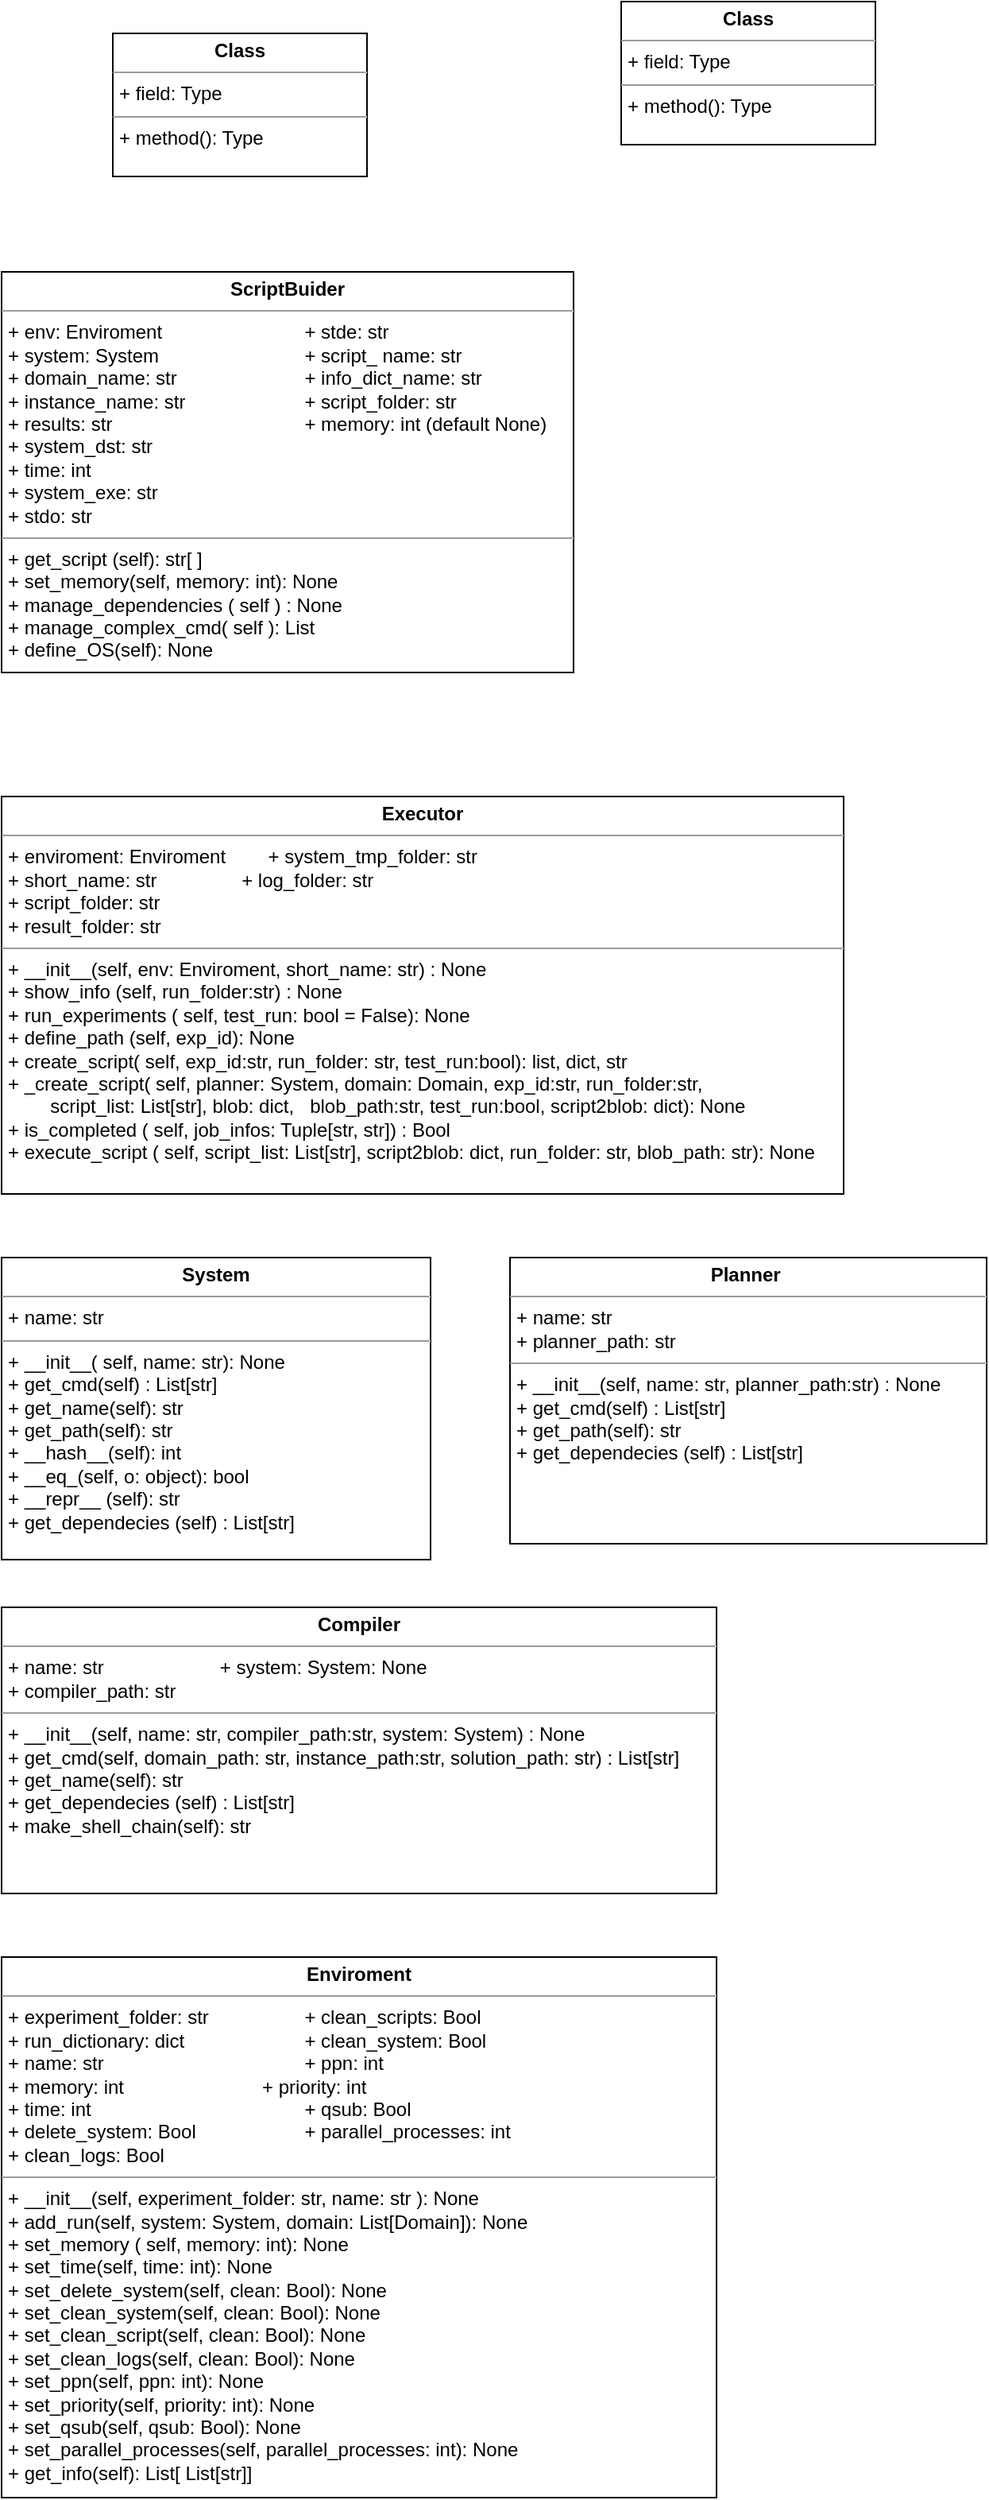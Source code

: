 <mxfile version="22.1.0" type="github">
  <diagram id="C5RBs43oDa-KdzZeNtuy" name="Page-1">
    <mxGraphModel dx="954" dy="1010" grid="1" gridSize="10" guides="1" tooltips="1" connect="1" arrows="1" fold="1" page="0" pageScale="1" pageWidth="827" pageHeight="1169" math="0" shadow="0">
      <root>
        <mxCell id="WIyWlLk6GJQsqaUBKTNV-0" />
        <mxCell id="WIyWlLk6GJQsqaUBKTNV-1" parent="WIyWlLk6GJQsqaUBKTNV-0" />
        <mxCell id="jto_eg78l7eu2tc0QIZQ-4" value="&lt;p style=&quot;margin:0px;margin-top:4px;text-align:center;&quot;&gt;&lt;b&gt;ScriptBuider&lt;/b&gt;&lt;/p&gt;&lt;hr size=&quot;1&quot;&gt;&lt;p style=&quot;margin:0px;margin-left:4px;&quot;&gt;+ env: Enviroment&lt;span style=&quot;white-space: pre;&quot;&gt;&#x9;&lt;/span&gt;&lt;span style=&quot;white-space: pre;&quot;&gt;&#x9;&lt;/span&gt;&lt;span style=&quot;white-space: pre;&quot;&gt;&#x9;&lt;/span&gt;&lt;span style=&quot;white-space: pre;&quot;&gt;&#x9;&lt;/span&gt;+ stde: str&lt;/p&gt;&lt;p style=&quot;margin:0px;margin-left:4px;&quot;&gt;&lt;span style=&quot;background-color: initial;&quot;&gt;+ system: System&lt;span style=&quot;white-space: pre;&quot;&gt;&#x9;&lt;/span&gt;&lt;span style=&quot;white-space: pre;&quot;&gt;&#x9;&lt;/span&gt;&lt;span style=&quot;white-space: pre;&quot;&gt;&#x9;&lt;/span&gt;&lt;span style=&quot;white-space: pre;&quot;&gt;&#x9;&lt;/span&gt;+ script_ name: str&lt;/span&gt;&lt;br&gt;&lt;/p&gt;&lt;p style=&quot;margin:0px;margin-left:4px;&quot;&gt;+ domain_name: str&lt;span style=&quot;white-space: pre;&quot;&gt;&#x9;&lt;/span&gt;&lt;span style=&quot;white-space: pre;&quot;&gt;&#x9;&lt;/span&gt;&lt;span style=&quot;white-space: pre;&quot;&gt;&#x9;&lt;/span&gt;+ info_dict_name: str&lt;/p&gt;&lt;p style=&quot;margin:0px;margin-left:4px;&quot;&gt;+ instance_name: str&lt;span style=&quot;white-space: pre;&quot;&gt;&#x9;&lt;/span&gt;&lt;span style=&quot;white-space: pre;&quot;&gt;&#x9;&lt;/span&gt;&lt;span style=&quot;white-space: pre;&quot;&gt;&#x9;&lt;/span&gt;+ script_folder: str&lt;/p&gt;&lt;p style=&quot;margin:0px;margin-left:4px;&quot;&gt;+ results: str&lt;span style=&quot;white-space: pre;&quot;&gt;&#x9;&lt;/span&gt;&lt;span style=&quot;white-space: pre;&quot;&gt;&#x9;&lt;/span&gt;&lt;span style=&quot;white-space: pre;&quot;&gt;&#x9;&lt;/span&gt;&lt;span style=&quot;white-space: pre;&quot;&gt;&#x9;&lt;/span&gt;&lt;span style=&quot;white-space: pre;&quot;&gt;&#x9;&lt;/span&gt;+ memory: int (default None)&lt;/p&gt;&lt;p style=&quot;margin:0px;margin-left:4px;&quot;&gt;+ system_dst: str&lt;span style=&quot;white-space: pre;&quot;&gt;&#x9;&lt;/span&gt;&lt;span style=&quot;white-space: pre;&quot;&gt;&#x9;&lt;/span&gt;&lt;span style=&quot;white-space: pre;&quot;&gt;&#x9;&lt;/span&gt;&lt;span style=&quot;white-space: pre;&quot;&gt;&#x9;&lt;/span&gt;&lt;/p&gt;&lt;p style=&quot;margin:0px;margin-left:4px;&quot;&gt;+ time: int&lt;/p&gt;&lt;p style=&quot;margin:0px;margin-left:4px;&quot;&gt;+ system_exe: str&lt;/p&gt;&lt;p style=&quot;margin:0px;margin-left:4px;&quot;&gt;+ stdo: str&lt;/p&gt;&lt;hr size=&quot;1&quot;&gt;&lt;p style=&quot;margin:0px;margin-left:4px;&quot;&gt;+ get_script (self): str[ ]&lt;/p&gt;&lt;p style=&quot;margin:0px;margin-left:4px;&quot;&gt;+ set_memory(self, memory: int): None&lt;/p&gt;&lt;p style=&quot;margin:0px;margin-left:4px;&quot;&gt;+ manage_dependencies ( self ) : None&lt;/p&gt;&lt;p style=&quot;margin:0px;margin-left:4px;&quot;&gt;+ manage_complex_cmd( self ): List&lt;/p&gt;&lt;p style=&quot;margin:0px;margin-left:4px;&quot;&gt;+ define_OS(self): None&lt;/p&gt;" style="verticalAlign=top;align=left;overflow=fill;fontSize=12;fontFamily=Helvetica;html=1;whiteSpace=wrap;" vertex="1" parent="WIyWlLk6GJQsqaUBKTNV-1">
          <mxGeometry x="20" y="40" width="360" height="252" as="geometry" />
        </mxCell>
        <mxCell id="jto_eg78l7eu2tc0QIZQ-5" value="&lt;p style=&quot;margin:0px;margin-top:4px;text-align:center;&quot;&gt;&lt;b&gt;Executor&lt;/b&gt;&lt;/p&gt;&lt;hr size=&quot;1&quot;&gt;&lt;p style=&quot;margin:0px;margin-left:4px;&quot;&gt;+ enviroment: Enviroment&lt;span style=&quot;&quot;&gt;&lt;span style=&quot;&quot;&gt;&amp;nbsp;&amp;nbsp;&amp;nbsp;&amp;nbsp;&lt;/span&gt;&lt;/span&gt;&lt;span style=&quot;&quot;&gt;&lt;span style=&quot;&quot;&gt;&amp;nbsp;&amp;nbsp;&amp;nbsp;&amp;nbsp;&lt;/span&gt;&lt;/span&gt;+ system_tmp_folder: str&lt;/p&gt;&lt;p style=&quot;margin:0px;margin-left:4px;&quot;&gt;+ short_name: str&lt;span style=&quot;&quot;&gt;&lt;span style=&quot;&quot;&gt;&amp;nbsp;&amp;nbsp;&amp;nbsp;&amp;nbsp;&lt;/span&gt;&lt;/span&gt;&lt;span style=&quot;&quot;&gt;&lt;span style=&quot;&quot;&gt;&amp;nbsp;&amp;nbsp;&amp;nbsp;&amp;nbsp;&lt;/span&gt;&lt;/span&gt;&lt;span style=&quot;&quot;&gt;&lt;span style=&quot;&quot;&gt;&amp;nbsp;&amp;nbsp;&amp;nbsp;&amp;nbsp;&lt;/span&gt;&lt;/span&gt;&lt;span style=&quot;&quot;&gt;&lt;span style=&quot;&quot;&gt;&amp;nbsp;&amp;nbsp;&amp;nbsp;&amp;nbsp;&lt;/span&gt;&lt;/span&gt;+ log_folder: str&lt;/p&gt;&lt;p style=&quot;margin:0px;margin-left:4px;&quot;&gt;+ script_folder: str&lt;span style=&quot;&quot;&gt;&lt;span style=&quot;&quot;&gt;&amp;nbsp;&amp;nbsp;&amp;nbsp;&amp;nbsp;&lt;/span&gt;&lt;/span&gt;&lt;span style=&quot;&quot;&gt;&lt;span style=&quot;&quot;&gt;&amp;nbsp;&amp;nbsp;&amp;nbsp;&amp;nbsp;&lt;/span&gt;&lt;/span&gt;&lt;span style=&quot;&quot;&gt;&lt;span style=&quot;&quot;&gt;&amp;nbsp;&amp;nbsp;&amp;nbsp;&amp;nbsp;&lt;/span&gt;&lt;/span&gt;&lt;span style=&quot;&quot;&gt;&lt;span style=&quot;&quot;&gt;&amp;nbsp;&amp;nbsp;&amp;nbsp;&amp;nbsp;&lt;/span&gt;&lt;/span&gt;&lt;/p&gt;&lt;p style=&quot;margin:0px;margin-left:4px;&quot;&gt;+ result_folder: str&lt;span style=&quot;&quot;&gt;&lt;span style=&quot;&quot;&gt;&amp;nbsp;&amp;nbsp;&amp;nbsp;&amp;nbsp;&lt;/span&gt;&lt;/span&gt;&lt;span style=&quot;&quot;&gt;&lt;span style=&quot;&quot;&gt;&amp;nbsp;&amp;nbsp;&amp;nbsp;&amp;nbsp;&lt;/span&gt;&lt;/span&gt;&lt;span style=&quot;&quot;&gt;&lt;span style=&quot;&quot;&gt;&amp;nbsp;&amp;nbsp;&amp;nbsp;&amp;nbsp;&lt;/span&gt;&lt;/span&gt;&lt;span style=&quot;&quot;&gt;&lt;span style=&quot;&quot;&gt;&amp;nbsp;&amp;nbsp;&amp;nbsp;&amp;nbsp;&lt;/span&gt;&lt;/span&gt;&lt;/p&gt;&lt;hr size=&quot;1&quot;&gt;&lt;p style=&quot;margin:0px;margin-left:4px;&quot;&gt;+ __init__(self, env: Enviroment, short_name: str) : None&lt;/p&gt;&lt;p style=&quot;margin:0px;margin-left:4px;&quot;&gt;+ show_info (self, run_folder:str) : None&lt;/p&gt;&lt;p style=&quot;margin:0px;margin-left:4px;&quot;&gt;+ run_experiments ( self, test_run: bool = False): None&lt;/p&gt;&lt;p style=&quot;margin:0px;margin-left:4px;&quot;&gt;+ define_path (self, exp_id): None&lt;/p&gt;&lt;p style=&quot;margin:0px;margin-left:4px;&quot;&gt;+ create_script( self, exp_id:str, run_folder: str, test_run:bool): list, dict, str&lt;/p&gt;&lt;p style=&quot;margin:0px;margin-left:4px;&quot;&gt;+ _create_script( self, planner: System, domain: Domain, exp_id:str, run_folder:str,&amp;nbsp;&lt;/p&gt;&lt;p style=&quot;margin:0px;margin-left:4px;&quot;&gt;&lt;span style=&quot;white-space: pre;&quot;&gt;&#x9;&lt;/span&gt;script_list: List[str],&amp;nbsp;&lt;span style=&quot;background-color: initial;&quot;&gt;blob: dict,&amp;nbsp;&lt;/span&gt;&lt;span style=&quot;background-color: initial;&quot;&gt;&amp;nbsp; blob_path:str, test_run:bool, script2blob: dict): None&lt;/span&gt;&lt;/p&gt;&lt;p style=&quot;margin:0px;margin-left:4px;&quot;&gt;+ is_completed ( self, job_infos: Tuple[str, str]) : Bool&lt;/p&gt;&lt;p style=&quot;margin:0px;margin-left:4px;&quot;&gt;+ execute_script ( self, script_list: List[str], script2blob: dict, run_folder: str, blob_path: str): None&lt;/p&gt;" style="verticalAlign=top;align=left;overflow=fill;fontSize=12;fontFamily=Helvetica;html=1;whiteSpace=wrap;" vertex="1" parent="WIyWlLk6GJQsqaUBKTNV-1">
          <mxGeometry x="20" y="370" width="530" height="250" as="geometry" />
        </mxCell>
        <mxCell id="jto_eg78l7eu2tc0QIZQ-6" value="&lt;p style=&quot;margin:0px;margin-top:4px;text-align:center;&quot;&gt;&lt;b&gt;System&lt;/b&gt;&lt;/p&gt;&lt;hr size=&quot;1&quot;&gt;&lt;p style=&quot;margin:0px;margin-left:4px;&quot;&gt;+ name: str&lt;/p&gt;&lt;hr size=&quot;1&quot;&gt;&lt;p style=&quot;margin:0px;margin-left:4px;&quot;&gt;+ __init__( self, name: str): None&lt;/p&gt;&lt;p style=&quot;margin:0px;margin-left:4px;&quot;&gt;+ get_cmd(self) : List[str]&lt;/p&gt;&lt;p style=&quot;margin:0px;margin-left:4px;&quot;&gt;+ get_name(self): str&lt;/p&gt;&lt;p style=&quot;margin:0px;margin-left:4px;&quot;&gt;+ get_path(self): str&lt;/p&gt;&lt;p style=&quot;margin:0px;margin-left:4px;&quot;&gt;+ __hash__(self): int&lt;/p&gt;&lt;p style=&quot;margin:0px;margin-left:4px;&quot;&gt;+ __eq_(self, o: object): bool&lt;/p&gt;&lt;p style=&quot;margin:0px;margin-left:4px;&quot;&gt;+ __repr__ (self): str&lt;/p&gt;&lt;p style=&quot;margin:0px;margin-left:4px;&quot;&gt;+ get_dependecies (self) : List[str]&lt;/p&gt;" style="verticalAlign=top;align=left;overflow=fill;fontSize=12;fontFamily=Helvetica;html=1;whiteSpace=wrap;" vertex="1" parent="WIyWlLk6GJQsqaUBKTNV-1">
          <mxGeometry x="20" y="660" width="270" height="190" as="geometry" />
        </mxCell>
        <mxCell id="jto_eg78l7eu2tc0QIZQ-7" value="&lt;p style=&quot;margin:0px;margin-top:4px;text-align:center;&quot;&gt;&lt;b&gt;Planner&amp;nbsp;&lt;/b&gt;&lt;/p&gt;&lt;hr size=&quot;1&quot;&gt;&lt;p style=&quot;margin:0px;margin-left:4px;&quot;&gt;+ name: str&lt;/p&gt;&lt;p style=&quot;margin:0px;margin-left:4px;&quot;&gt;+ planner_path: str&lt;/p&gt;&lt;hr size=&quot;1&quot;&gt;&lt;p style=&quot;margin:0px;margin-left:4px;&quot;&gt;+ __init__(self, name: str, planner_path:str) : None&lt;/p&gt;&lt;p style=&quot;border-color: var(--border-color); margin: 0px 0px 0px 4px;&quot;&gt;+ get_cmd(self) : List[str]&lt;/p&gt;&lt;p style=&quot;border-color: var(--border-color); margin: 0px 0px 0px 4px;&quot;&gt;+ get_path(self): str&lt;/p&gt;&lt;p style=&quot;border-color: var(--border-color); margin: 0px 0px 0px 4px;&quot;&gt;+ get_dependecies (self) : List[str]&lt;/p&gt;" style="verticalAlign=top;align=left;overflow=fill;fontSize=12;fontFamily=Helvetica;html=1;whiteSpace=wrap;" vertex="1" parent="WIyWlLk6GJQsqaUBKTNV-1">
          <mxGeometry x="340" y="660" width="300" height="180" as="geometry" />
        </mxCell>
        <mxCell id="jto_eg78l7eu2tc0QIZQ-9" value="&lt;p style=&quot;margin:0px;margin-top:4px;text-align:center;&quot;&gt;&lt;b&gt;Compiler&lt;/b&gt;&lt;/p&gt;&lt;hr size=&quot;1&quot;&gt;&lt;p style=&quot;margin:0px;margin-left:4px;&quot;&gt;+ name: str&lt;span style=&quot;white-space: pre;&quot;&gt;&#x9;&lt;/span&gt;&lt;span style=&quot;white-space: pre;&quot;&gt;&#x9;&lt;/span&gt;&lt;span style=&quot;white-space: pre;&quot;&gt;&#x9;&lt;/span&gt;+ system: System: None&lt;/p&gt;&lt;p style=&quot;margin:0px;margin-left:4px;&quot;&gt;+ compiler_path: str&lt;span style=&quot;white-space: pre;&quot;&gt;&#x9;&lt;/span&gt;&lt;/p&gt;&lt;hr size=&quot;1&quot;&gt;&lt;p style=&quot;margin:0px;margin-left:4px;&quot;&gt;+ __init__(self, name: str, compiler_path:str, system: System) : None&lt;/p&gt;&lt;p style=&quot;border-color: var(--border-color); margin: 0px 0px 0px 4px;&quot;&gt;+ get_cmd(self, domain_path: str, instance_path:str, solution_path: str) : List[str]&lt;/p&gt;&lt;p style=&quot;border-color: var(--border-color); margin: 0px 0px 0px 4px;&quot;&gt;+ get_name(self): str&lt;/p&gt;&lt;p style=&quot;border-color: var(--border-color); margin: 0px 0px 0px 4px;&quot;&gt;+ get_dependecies (self) : List[str]&lt;/p&gt;&lt;p style=&quot;border-color: var(--border-color); margin: 0px 0px 0px 4px;&quot;&gt;+ make_shell_chain(self): str&lt;/p&gt;" style="verticalAlign=top;align=left;overflow=fill;fontSize=12;fontFamily=Helvetica;html=1;whiteSpace=wrap;" vertex="1" parent="WIyWlLk6GJQsqaUBKTNV-1">
          <mxGeometry x="20" y="880" width="450" height="180" as="geometry" />
        </mxCell>
        <mxCell id="jto_eg78l7eu2tc0QIZQ-10" value="&lt;p style=&quot;margin:0px;margin-top:4px;text-align:center;&quot;&gt;&lt;b&gt;Enviroment&lt;/b&gt;&lt;/p&gt;&lt;hr size=&quot;1&quot;&gt;&lt;p style=&quot;margin:0px;margin-left:4px;&quot;&gt;+ experiment_folder: str&lt;span style=&quot;white-space: pre;&quot;&gt;&#x9;&lt;/span&gt;&lt;span style=&quot;white-space: pre;&quot;&gt;&#x9;&lt;/span&gt;&lt;span style=&quot;white-space: pre;&quot;&gt;&#x9;&lt;/span&gt;+ clean_scripts: Bool&lt;/p&gt;&lt;p style=&quot;margin:0px;margin-left:4px;&quot;&gt;+ run_dictionary: dict&lt;span style=&quot;white-space: pre;&quot;&gt;&#x9;&lt;/span&gt;&lt;span style=&quot;white-space: pre;&quot;&gt;&#x9;&lt;/span&gt;&lt;span style=&quot;white-space: pre;&quot;&gt;&#x9;&lt;/span&gt;+ clean_system: Bool&lt;/p&gt;&lt;p style=&quot;margin:0px;margin-left:4px;&quot;&gt;+ name: str&lt;span style=&quot;white-space: pre;&quot;&gt;&#x9;&lt;/span&gt;&lt;span style=&quot;white-space: pre;&quot;&gt;&#x9;&lt;/span&gt;&lt;span style=&quot;white-space: pre;&quot;&gt;&#x9;&lt;/span&gt;&lt;span style=&quot;white-space: pre;&quot;&gt;&#x9;&lt;/span&gt;&lt;span style=&quot;white-space: pre;&quot;&gt;&#x9;&lt;/span&gt;+ ppn: int&lt;/p&gt;&lt;p style=&quot;margin:0px;margin-left:4px;&quot;&gt;+ memory: int&lt;span style=&quot;white-space: pre;&quot;&gt;&#x9;&lt;/span&gt;&lt;span style=&quot;white-space: pre;&quot;&gt;&#x9;&lt;/span&gt;&lt;span style=&quot;white-space: pre;&quot;&gt;&#x9;&lt;/span&gt;&lt;span style=&quot;white-space: pre;&quot;&gt;&#x9;&lt;/span&gt;+ priority: int&lt;/p&gt;&lt;p style=&quot;margin:0px;margin-left:4px;&quot;&gt;+ time: int&lt;span style=&quot;white-space: pre;&quot;&gt;&#x9;&lt;/span&gt;&lt;span style=&quot;white-space: pre;&quot;&gt;&#x9;&lt;/span&gt;&lt;span style=&quot;white-space: pre;&quot;&gt;&#x9;&lt;/span&gt;&lt;span style=&quot;white-space: pre;&quot;&gt;&#x9;&lt;/span&gt;&lt;span style=&quot;white-space: pre;&quot;&gt;&#x9;&lt;/span&gt;+ qsub: Bool&lt;/p&gt;&lt;p style=&quot;margin:0px;margin-left:4px;&quot;&gt;+ delete_system: Bool&lt;span style=&quot;white-space: pre;&quot;&gt;&#x9;&lt;/span&gt;&lt;span style=&quot;white-space: pre;&quot;&gt;&#x9;&lt;/span&gt;&lt;span style=&quot;white-space: pre;&quot;&gt;&#x9;&lt;/span&gt;+ parallel_processes: int&lt;/p&gt;&lt;p style=&quot;margin:0px;margin-left:4px;&quot;&gt;+ clean_logs: Bool&lt;/p&gt;&lt;hr size=&quot;1&quot;&gt;&lt;p style=&quot;margin:0px;margin-left:4px;&quot;&gt;+ __init__(self, experiment_folder: str, name: str ): None&lt;/p&gt;&lt;p style=&quot;margin:0px;margin-left:4px;&quot;&gt;+ add_run(self, system: System, domain: List[Domain]): None&lt;/p&gt;&lt;p style=&quot;margin:0px;margin-left:4px;&quot;&gt;+ set_memory ( self, memory: int): None&lt;/p&gt;&lt;p style=&quot;margin:0px;margin-left:4px;&quot;&gt;+ set_time(self, time: int): None&lt;/p&gt;&lt;p style=&quot;margin:0px;margin-left:4px;&quot;&gt;+ set_delete_system(self, clean: Bool): None&lt;/p&gt;&lt;p style=&quot;margin:0px;margin-left:4px;&quot;&gt;+ set_clean_system(self, clean: Bool): None&lt;/p&gt;&lt;p style=&quot;margin:0px;margin-left:4px;&quot;&gt;+ set_clean_script(self, clean: Bool): None&lt;/p&gt;&lt;p style=&quot;margin:0px;margin-left:4px;&quot;&gt;+ set_clean_logs(self, clean: Bool): None&lt;/p&gt;&lt;p style=&quot;margin:0px;margin-left:4px;&quot;&gt;+ set_ppn(self, ppn: int): None&lt;/p&gt;&lt;p style=&quot;margin:0px;margin-left:4px;&quot;&gt;+ set_priority(self, priority: int): None&lt;/p&gt;&lt;p style=&quot;margin:0px;margin-left:4px;&quot;&gt;+ set_qsub(self, qsub: Bool): None&lt;/p&gt;&lt;p style=&quot;margin:0px;margin-left:4px;&quot;&gt;+ set_parallel_processes(self, parallel_processes: int): None&lt;/p&gt;&lt;p style=&quot;margin:0px;margin-left:4px;&quot;&gt;+ get_info(self): List[ List[str]]&lt;/p&gt;&lt;p style=&quot;margin:0px;margin-left:4px;&quot;&gt;&lt;br&gt;&lt;/p&gt;" style="verticalAlign=top;align=left;overflow=fill;fontSize=12;fontFamily=Helvetica;html=1;whiteSpace=wrap;" vertex="1" parent="WIyWlLk6GJQsqaUBKTNV-1">
          <mxGeometry x="20" y="1100" width="450" height="340" as="geometry" />
        </mxCell>
        <mxCell id="jto_eg78l7eu2tc0QIZQ-11" value="&lt;p style=&quot;margin:0px;margin-top:4px;text-align:center;&quot;&gt;&lt;b&gt;Class&lt;/b&gt;&lt;/p&gt;&lt;hr size=&quot;1&quot;/&gt;&lt;p style=&quot;margin:0px;margin-left:4px;&quot;&gt;+ field: Type&lt;/p&gt;&lt;hr size=&quot;1&quot;/&gt;&lt;p style=&quot;margin:0px;margin-left:4px;&quot;&gt;+ method(): Type&lt;/p&gt;" style="verticalAlign=top;align=left;overflow=fill;fontSize=12;fontFamily=Helvetica;html=1;whiteSpace=wrap;" vertex="1" parent="WIyWlLk6GJQsqaUBKTNV-1">
          <mxGeometry x="410" y="-130" width="160" height="90" as="geometry" />
        </mxCell>
        <mxCell id="jto_eg78l7eu2tc0QIZQ-12" value="&lt;p style=&quot;margin:0px;margin-top:4px;text-align:center;&quot;&gt;&lt;b&gt;Class&lt;/b&gt;&lt;/p&gt;&lt;hr size=&quot;1&quot;/&gt;&lt;p style=&quot;margin:0px;margin-left:4px;&quot;&gt;+ field: Type&lt;/p&gt;&lt;hr size=&quot;1&quot;/&gt;&lt;p style=&quot;margin:0px;margin-left:4px;&quot;&gt;+ method(): Type&lt;/p&gt;" style="verticalAlign=top;align=left;overflow=fill;fontSize=12;fontFamily=Helvetica;html=1;whiteSpace=wrap;" vertex="1" parent="WIyWlLk6GJQsqaUBKTNV-1">
          <mxGeometry x="90" y="-110" width="160" height="90" as="geometry" />
        </mxCell>
      </root>
    </mxGraphModel>
  </diagram>
</mxfile>
